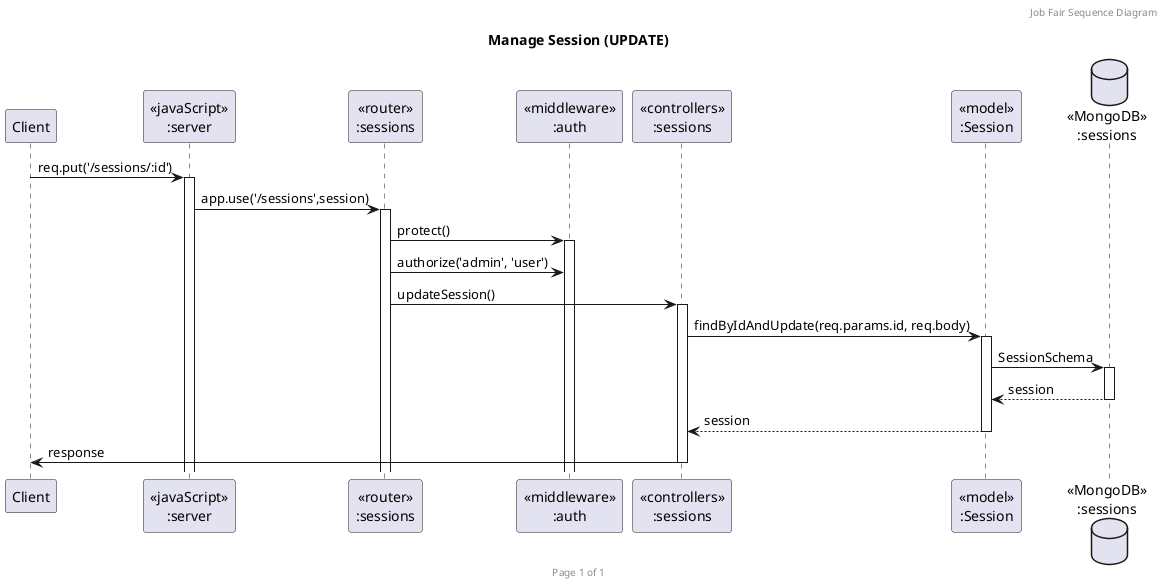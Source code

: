 @startuml Manage Session (UPDATE)

header Job Fair Sequence Diagram
footer Page %page% of %lastpage%
title "Manage Session (UPDATE)"

participant "Client" as client
participant "<<javaScript>>\n:server" as server
participant "<<router>>\n:sessions" as routerSession
participant "<<middleware>>\n:auth" as authMiddleware
participant "<<controllers>>\n:sessions" as controllersSession
participant "<<model>>\n:Session" as modelSession
database "<<MongoDB>>\n:sessions" as SessionDatabase

client->server ++:req.put('/sessions/:id')
server->routerSession ++:app.use('/sessions',session)
routerSession -> authMiddleware ++:protect()
routerSession -> authMiddleware :authorize('admin', 'user')
routerSession -> controllersSession ++:updateSession()
controllersSession->modelSession ++:findByIdAndUpdate(req.params.id, req.body)
modelSession ->SessionDatabase ++: SessionSchema
SessionDatabase --> modelSession --: session
controllersSession <-- modelSession --:session
controllersSession->client --:response

@enduml

